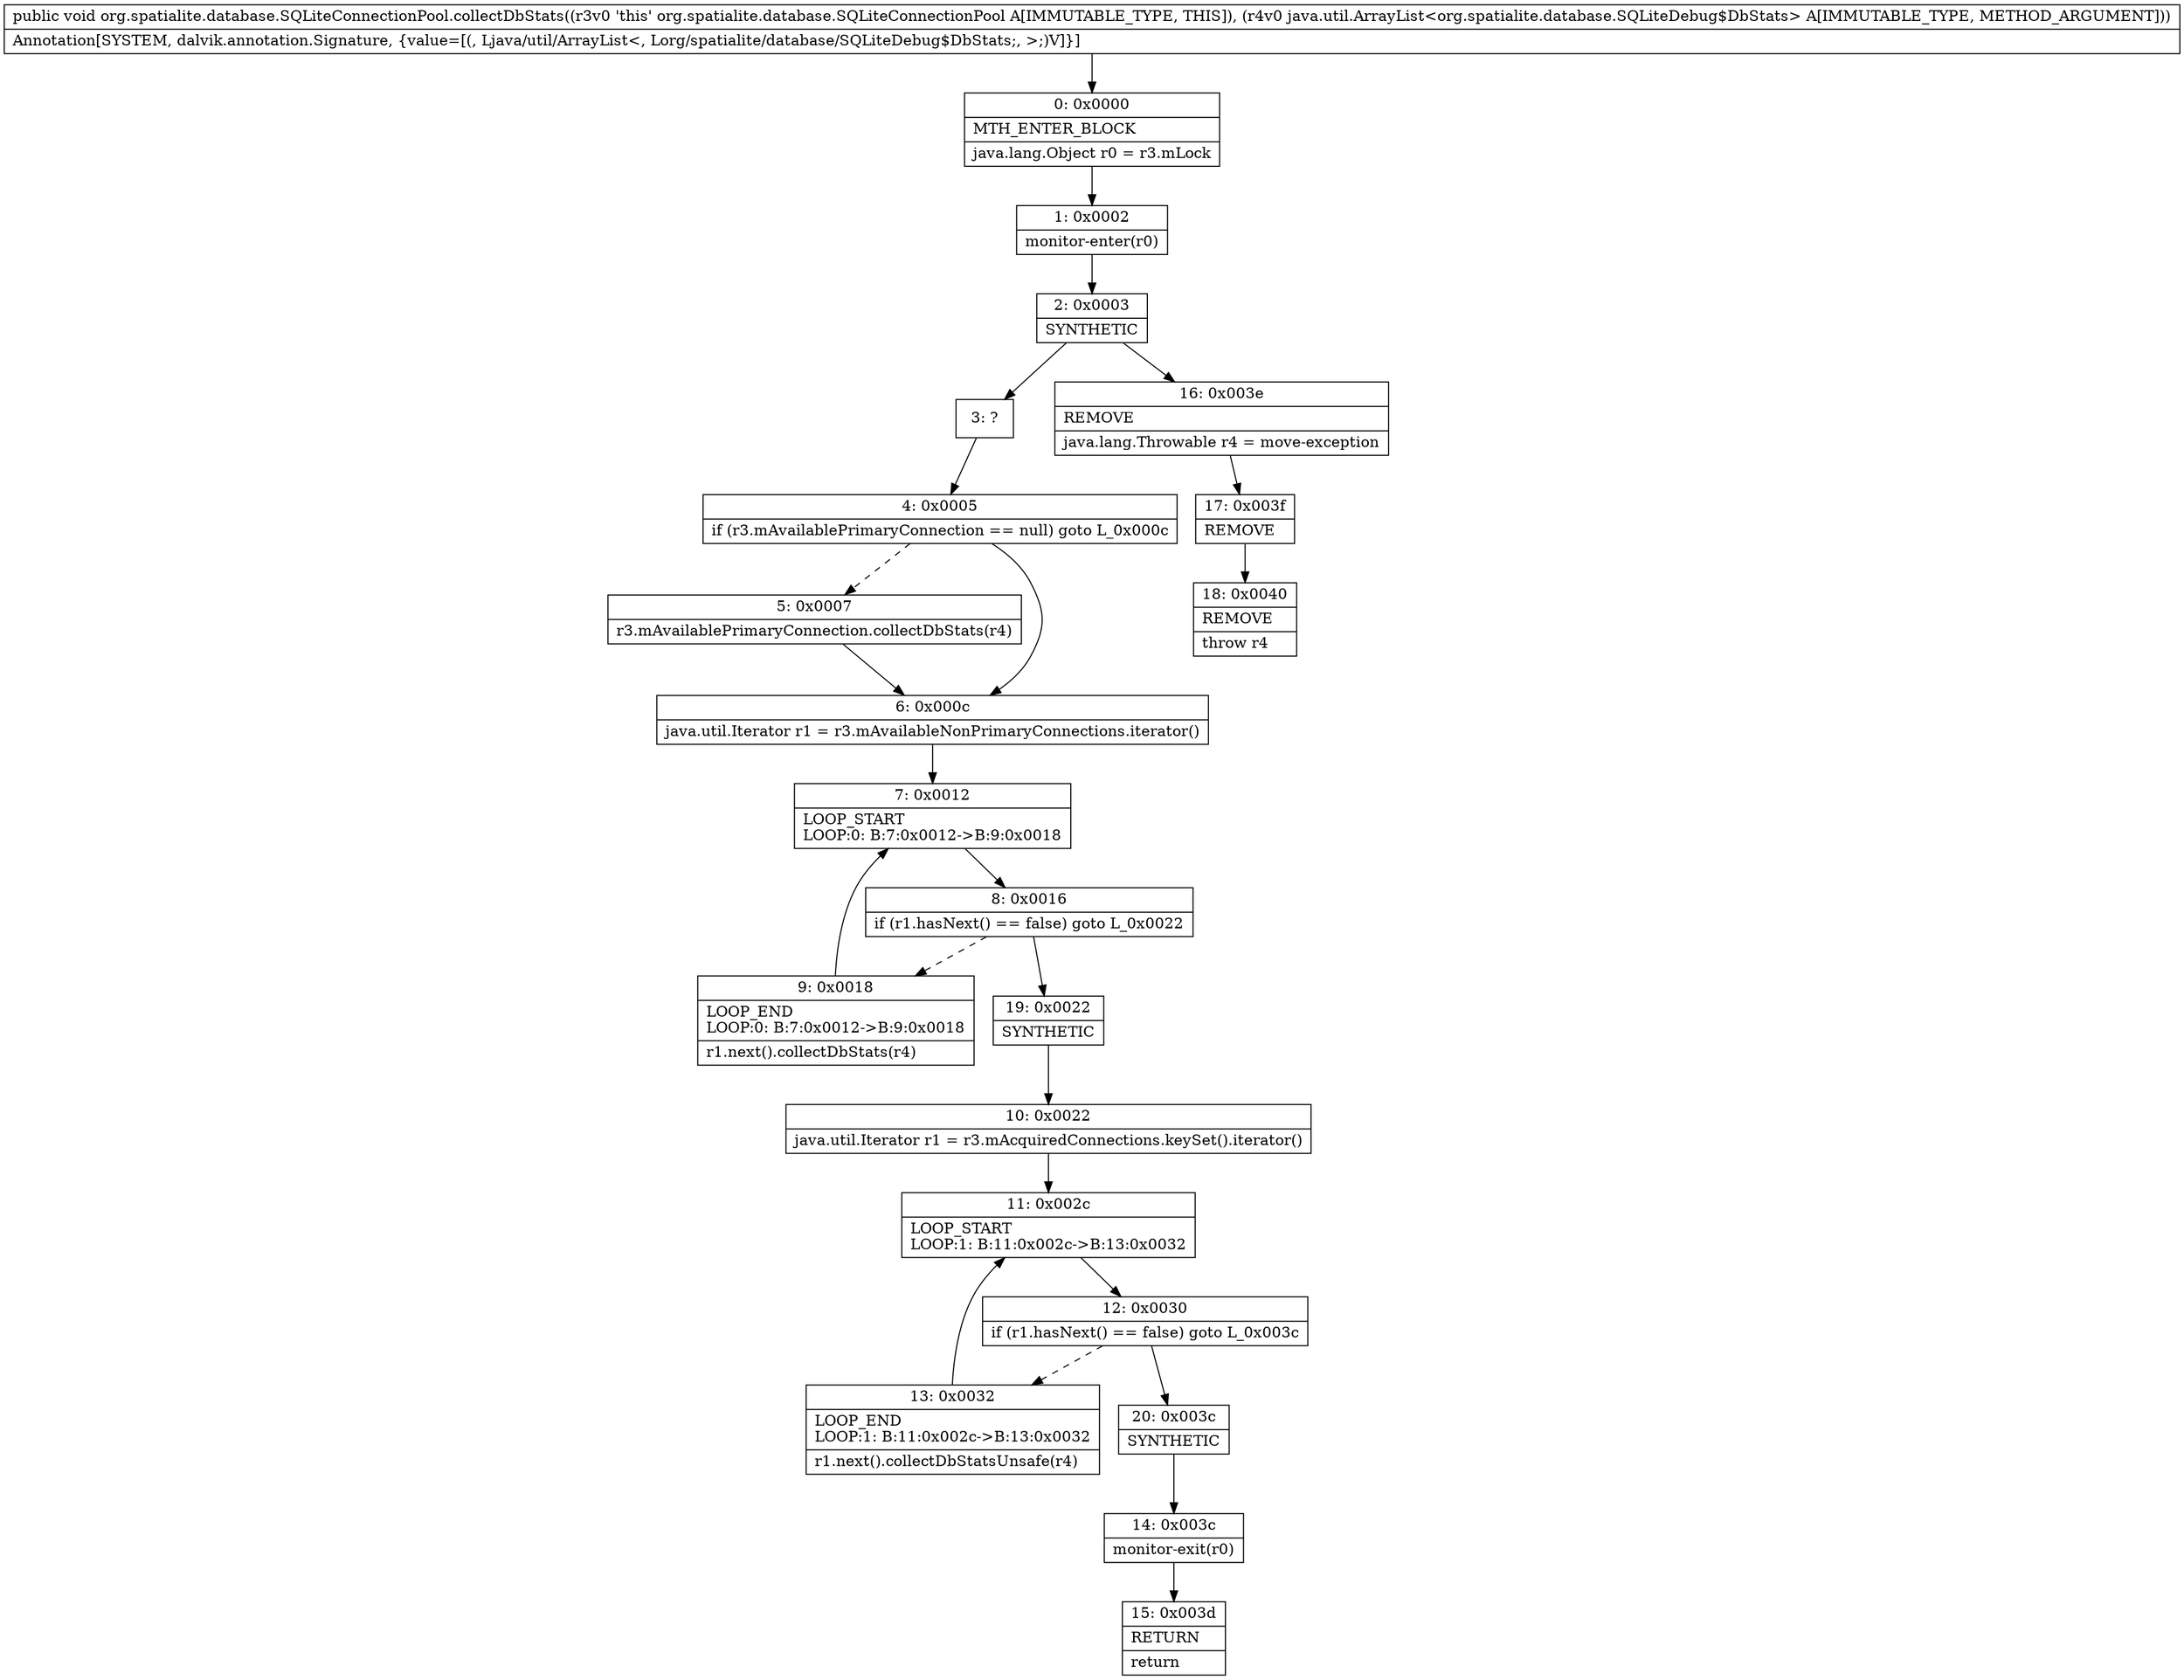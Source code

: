 digraph "CFG fororg.spatialite.database.SQLiteConnectionPool.collectDbStats(Ljava\/util\/ArrayList;)V" {
Node_0 [shape=record,label="{0\:\ 0x0000|MTH_ENTER_BLOCK\l|java.lang.Object r0 = r3.mLock\l}"];
Node_1 [shape=record,label="{1\:\ 0x0002|monitor\-enter(r0)\l}"];
Node_2 [shape=record,label="{2\:\ 0x0003|SYNTHETIC\l}"];
Node_3 [shape=record,label="{3\:\ ?}"];
Node_4 [shape=record,label="{4\:\ 0x0005|if (r3.mAvailablePrimaryConnection == null) goto L_0x000c\l}"];
Node_5 [shape=record,label="{5\:\ 0x0007|r3.mAvailablePrimaryConnection.collectDbStats(r4)\l}"];
Node_6 [shape=record,label="{6\:\ 0x000c|java.util.Iterator r1 = r3.mAvailableNonPrimaryConnections.iterator()\l}"];
Node_7 [shape=record,label="{7\:\ 0x0012|LOOP_START\lLOOP:0: B:7:0x0012\-\>B:9:0x0018\l}"];
Node_8 [shape=record,label="{8\:\ 0x0016|if (r1.hasNext() == false) goto L_0x0022\l}"];
Node_9 [shape=record,label="{9\:\ 0x0018|LOOP_END\lLOOP:0: B:7:0x0012\-\>B:9:0x0018\l|r1.next().collectDbStats(r4)\l}"];
Node_10 [shape=record,label="{10\:\ 0x0022|java.util.Iterator r1 = r3.mAcquiredConnections.keySet().iterator()\l}"];
Node_11 [shape=record,label="{11\:\ 0x002c|LOOP_START\lLOOP:1: B:11:0x002c\-\>B:13:0x0032\l}"];
Node_12 [shape=record,label="{12\:\ 0x0030|if (r1.hasNext() == false) goto L_0x003c\l}"];
Node_13 [shape=record,label="{13\:\ 0x0032|LOOP_END\lLOOP:1: B:11:0x002c\-\>B:13:0x0032\l|r1.next().collectDbStatsUnsafe(r4)\l}"];
Node_14 [shape=record,label="{14\:\ 0x003c|monitor\-exit(r0)\l}"];
Node_15 [shape=record,label="{15\:\ 0x003d|RETURN\l|return\l}"];
Node_16 [shape=record,label="{16\:\ 0x003e|REMOVE\l|java.lang.Throwable r4 = move\-exception\l}"];
Node_17 [shape=record,label="{17\:\ 0x003f|REMOVE\l}"];
Node_18 [shape=record,label="{18\:\ 0x0040|REMOVE\l|throw r4\l}"];
Node_19 [shape=record,label="{19\:\ 0x0022|SYNTHETIC\l}"];
Node_20 [shape=record,label="{20\:\ 0x003c|SYNTHETIC\l}"];
MethodNode[shape=record,label="{public void org.spatialite.database.SQLiteConnectionPool.collectDbStats((r3v0 'this' org.spatialite.database.SQLiteConnectionPool A[IMMUTABLE_TYPE, THIS]), (r4v0 java.util.ArrayList\<org.spatialite.database.SQLiteDebug$DbStats\> A[IMMUTABLE_TYPE, METHOD_ARGUMENT]))  | Annotation[SYSTEM, dalvik.annotation.Signature, \{value=[(, Ljava\/util\/ArrayList\<, Lorg\/spatialite\/database\/SQLiteDebug$DbStats;, \>;)V]\}]\l}"];
MethodNode -> Node_0;
Node_0 -> Node_1;
Node_1 -> Node_2;
Node_2 -> Node_3;
Node_2 -> Node_16;
Node_3 -> Node_4;
Node_4 -> Node_5[style=dashed];
Node_4 -> Node_6;
Node_5 -> Node_6;
Node_6 -> Node_7;
Node_7 -> Node_8;
Node_8 -> Node_9[style=dashed];
Node_8 -> Node_19;
Node_9 -> Node_7;
Node_10 -> Node_11;
Node_11 -> Node_12;
Node_12 -> Node_13[style=dashed];
Node_12 -> Node_20;
Node_13 -> Node_11;
Node_14 -> Node_15;
Node_16 -> Node_17;
Node_17 -> Node_18;
Node_19 -> Node_10;
Node_20 -> Node_14;
}

